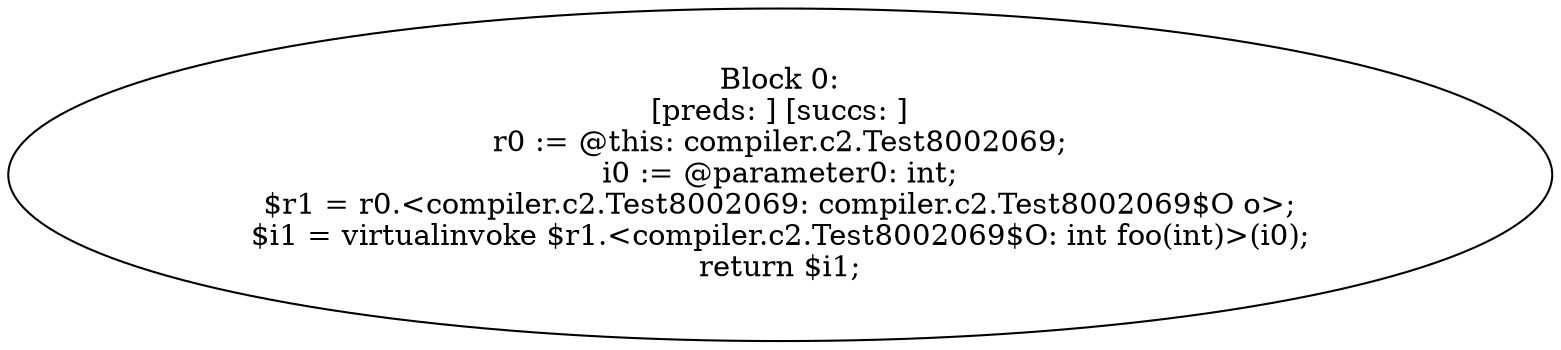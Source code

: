 digraph "unitGraph" {
    "Block 0:
[preds: ] [succs: ]
r0 := @this: compiler.c2.Test8002069;
i0 := @parameter0: int;
$r1 = r0.<compiler.c2.Test8002069: compiler.c2.Test8002069$O o>;
$i1 = virtualinvoke $r1.<compiler.c2.Test8002069$O: int foo(int)>(i0);
return $i1;
"
}
